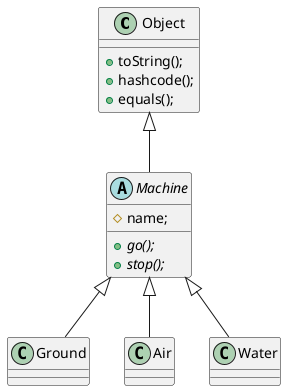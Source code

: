 @startuml
class Object
Object : +toString();
Object : +hashcode();
Object : +equals();

abstract class Machine
Machine : #name;
Machine : + {abstract} go();
Machine : + {abstract} stop();

class Ground
class Air
class Water

Object <|-- Machine
Machine <|-- Ground
Machine <|-- Air
Machine <|-- Water

@enduml